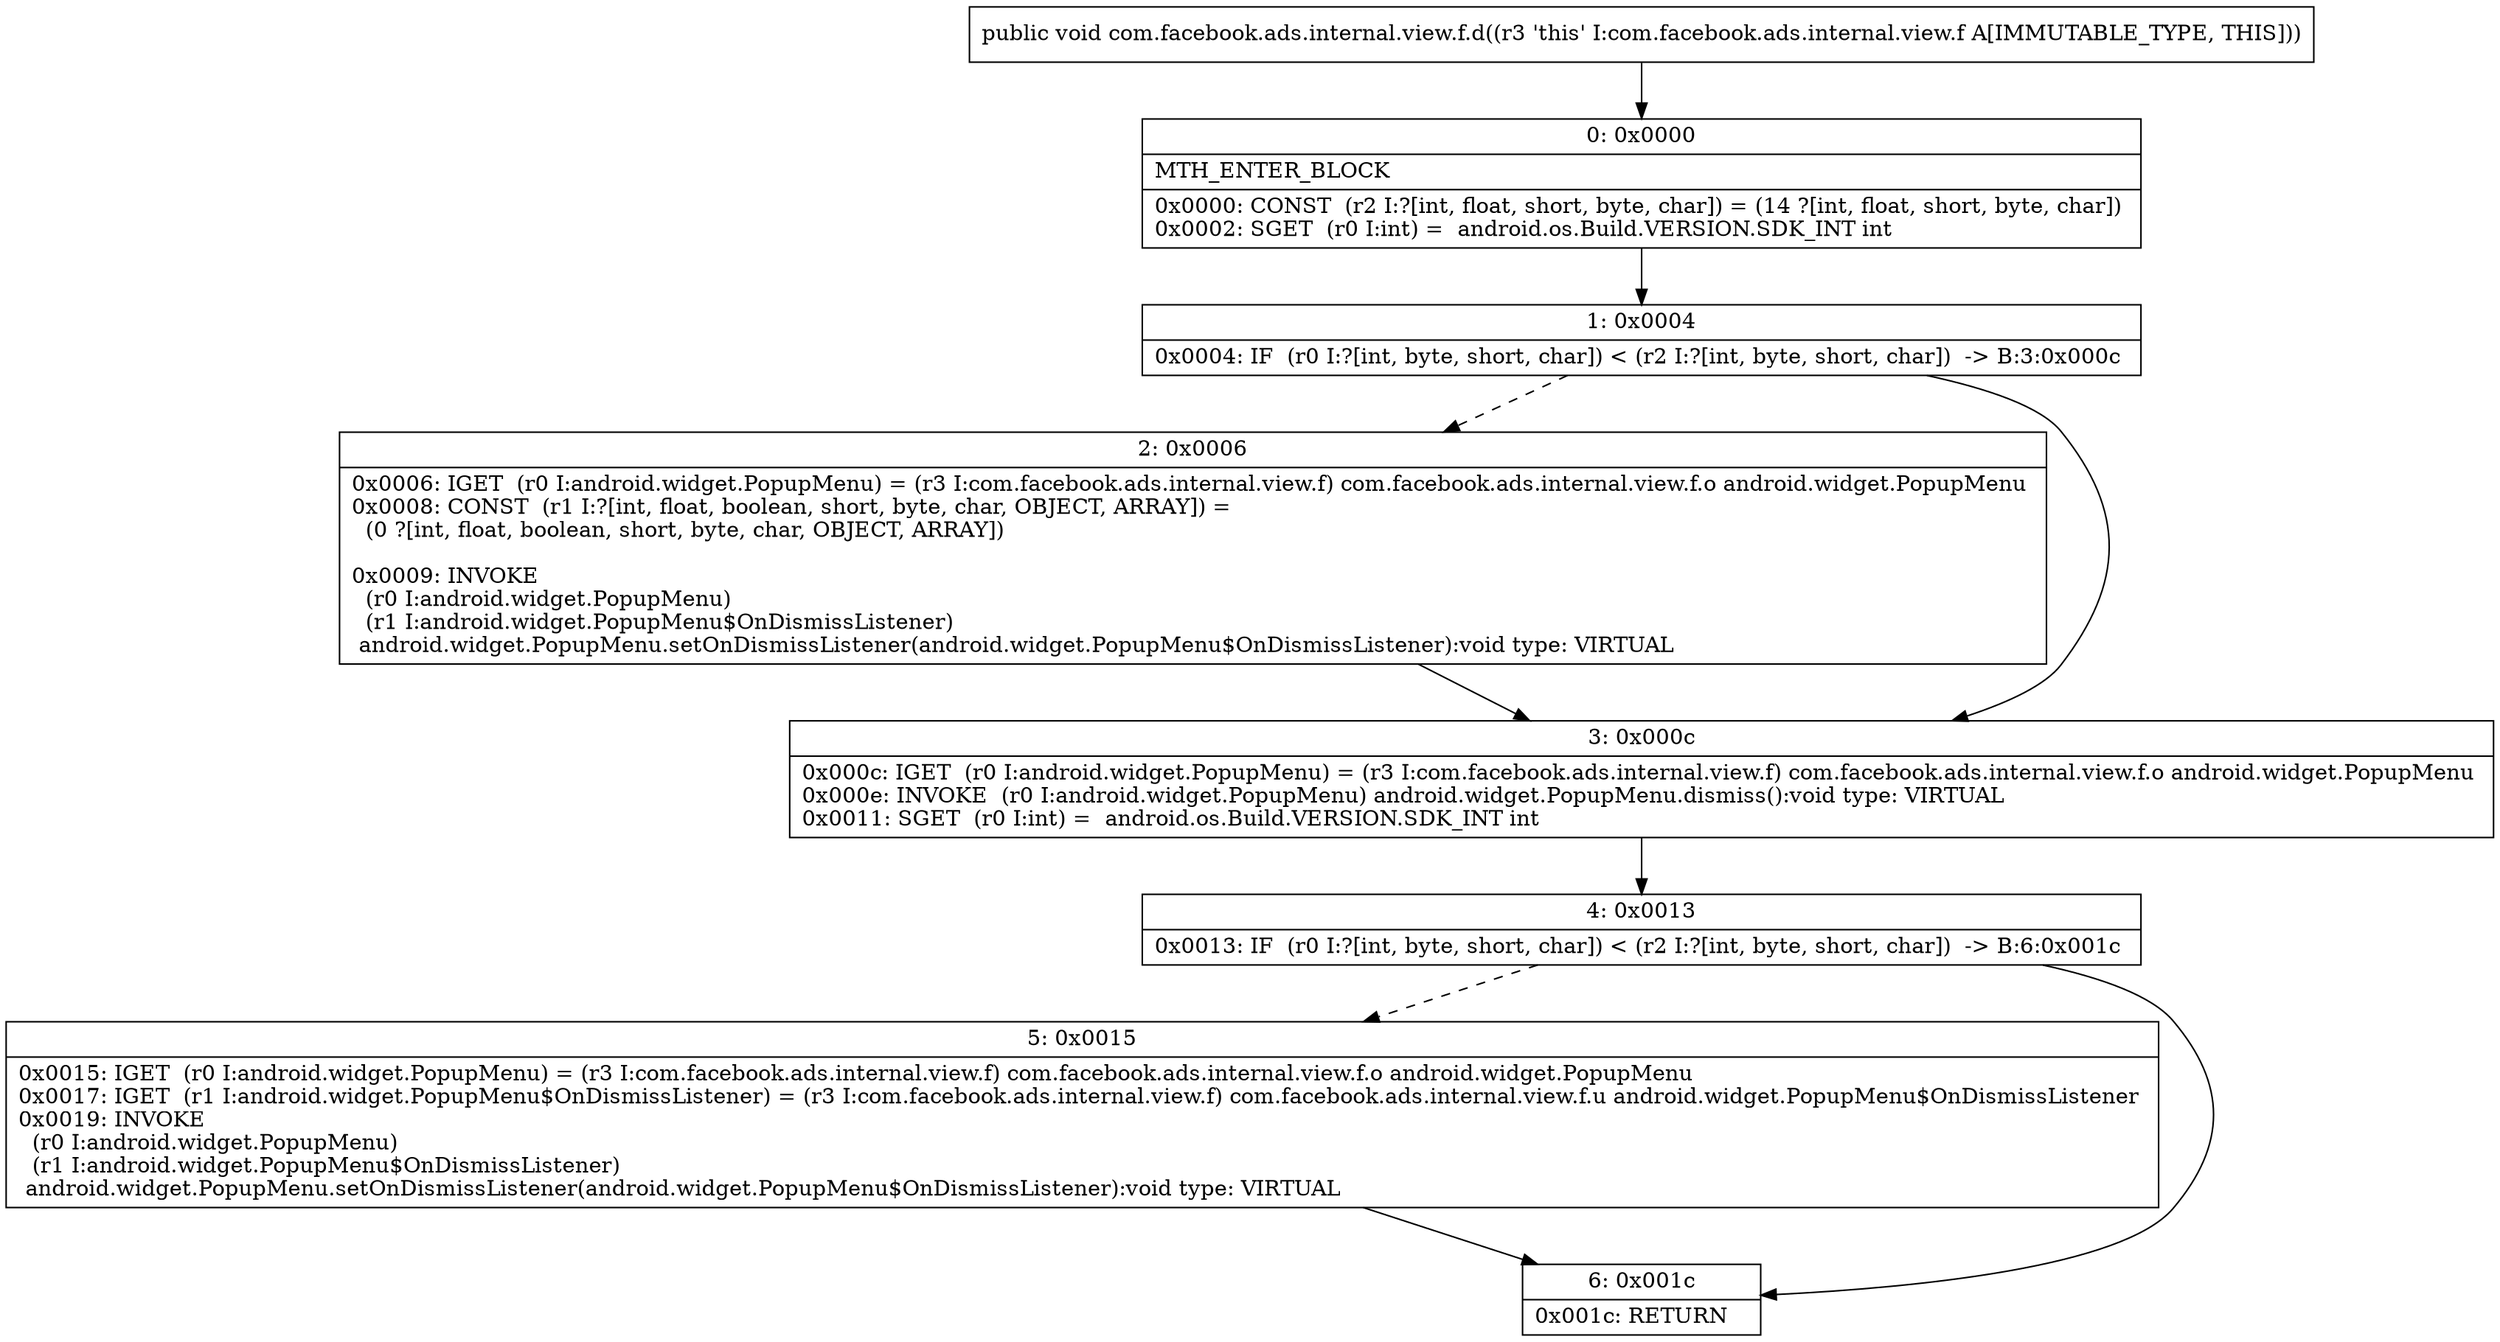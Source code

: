digraph "CFG forcom.facebook.ads.internal.view.f.d()V" {
Node_0 [shape=record,label="{0\:\ 0x0000|MTH_ENTER_BLOCK\l|0x0000: CONST  (r2 I:?[int, float, short, byte, char]) = (14 ?[int, float, short, byte, char]) \l0x0002: SGET  (r0 I:int) =  android.os.Build.VERSION.SDK_INT int \l}"];
Node_1 [shape=record,label="{1\:\ 0x0004|0x0004: IF  (r0 I:?[int, byte, short, char]) \< (r2 I:?[int, byte, short, char])  \-\> B:3:0x000c \l}"];
Node_2 [shape=record,label="{2\:\ 0x0006|0x0006: IGET  (r0 I:android.widget.PopupMenu) = (r3 I:com.facebook.ads.internal.view.f) com.facebook.ads.internal.view.f.o android.widget.PopupMenu \l0x0008: CONST  (r1 I:?[int, float, boolean, short, byte, char, OBJECT, ARRAY]) = \l  (0 ?[int, float, boolean, short, byte, char, OBJECT, ARRAY])\l \l0x0009: INVOKE  \l  (r0 I:android.widget.PopupMenu)\l  (r1 I:android.widget.PopupMenu$OnDismissListener)\l android.widget.PopupMenu.setOnDismissListener(android.widget.PopupMenu$OnDismissListener):void type: VIRTUAL \l}"];
Node_3 [shape=record,label="{3\:\ 0x000c|0x000c: IGET  (r0 I:android.widget.PopupMenu) = (r3 I:com.facebook.ads.internal.view.f) com.facebook.ads.internal.view.f.o android.widget.PopupMenu \l0x000e: INVOKE  (r0 I:android.widget.PopupMenu) android.widget.PopupMenu.dismiss():void type: VIRTUAL \l0x0011: SGET  (r0 I:int) =  android.os.Build.VERSION.SDK_INT int \l}"];
Node_4 [shape=record,label="{4\:\ 0x0013|0x0013: IF  (r0 I:?[int, byte, short, char]) \< (r2 I:?[int, byte, short, char])  \-\> B:6:0x001c \l}"];
Node_5 [shape=record,label="{5\:\ 0x0015|0x0015: IGET  (r0 I:android.widget.PopupMenu) = (r3 I:com.facebook.ads.internal.view.f) com.facebook.ads.internal.view.f.o android.widget.PopupMenu \l0x0017: IGET  (r1 I:android.widget.PopupMenu$OnDismissListener) = (r3 I:com.facebook.ads.internal.view.f) com.facebook.ads.internal.view.f.u android.widget.PopupMenu$OnDismissListener \l0x0019: INVOKE  \l  (r0 I:android.widget.PopupMenu)\l  (r1 I:android.widget.PopupMenu$OnDismissListener)\l android.widget.PopupMenu.setOnDismissListener(android.widget.PopupMenu$OnDismissListener):void type: VIRTUAL \l}"];
Node_6 [shape=record,label="{6\:\ 0x001c|0x001c: RETURN   \l}"];
MethodNode[shape=record,label="{public void com.facebook.ads.internal.view.f.d((r3 'this' I:com.facebook.ads.internal.view.f A[IMMUTABLE_TYPE, THIS])) }"];
MethodNode -> Node_0;
Node_0 -> Node_1;
Node_1 -> Node_2[style=dashed];
Node_1 -> Node_3;
Node_2 -> Node_3;
Node_3 -> Node_4;
Node_4 -> Node_5[style=dashed];
Node_4 -> Node_6;
Node_5 -> Node_6;
}

